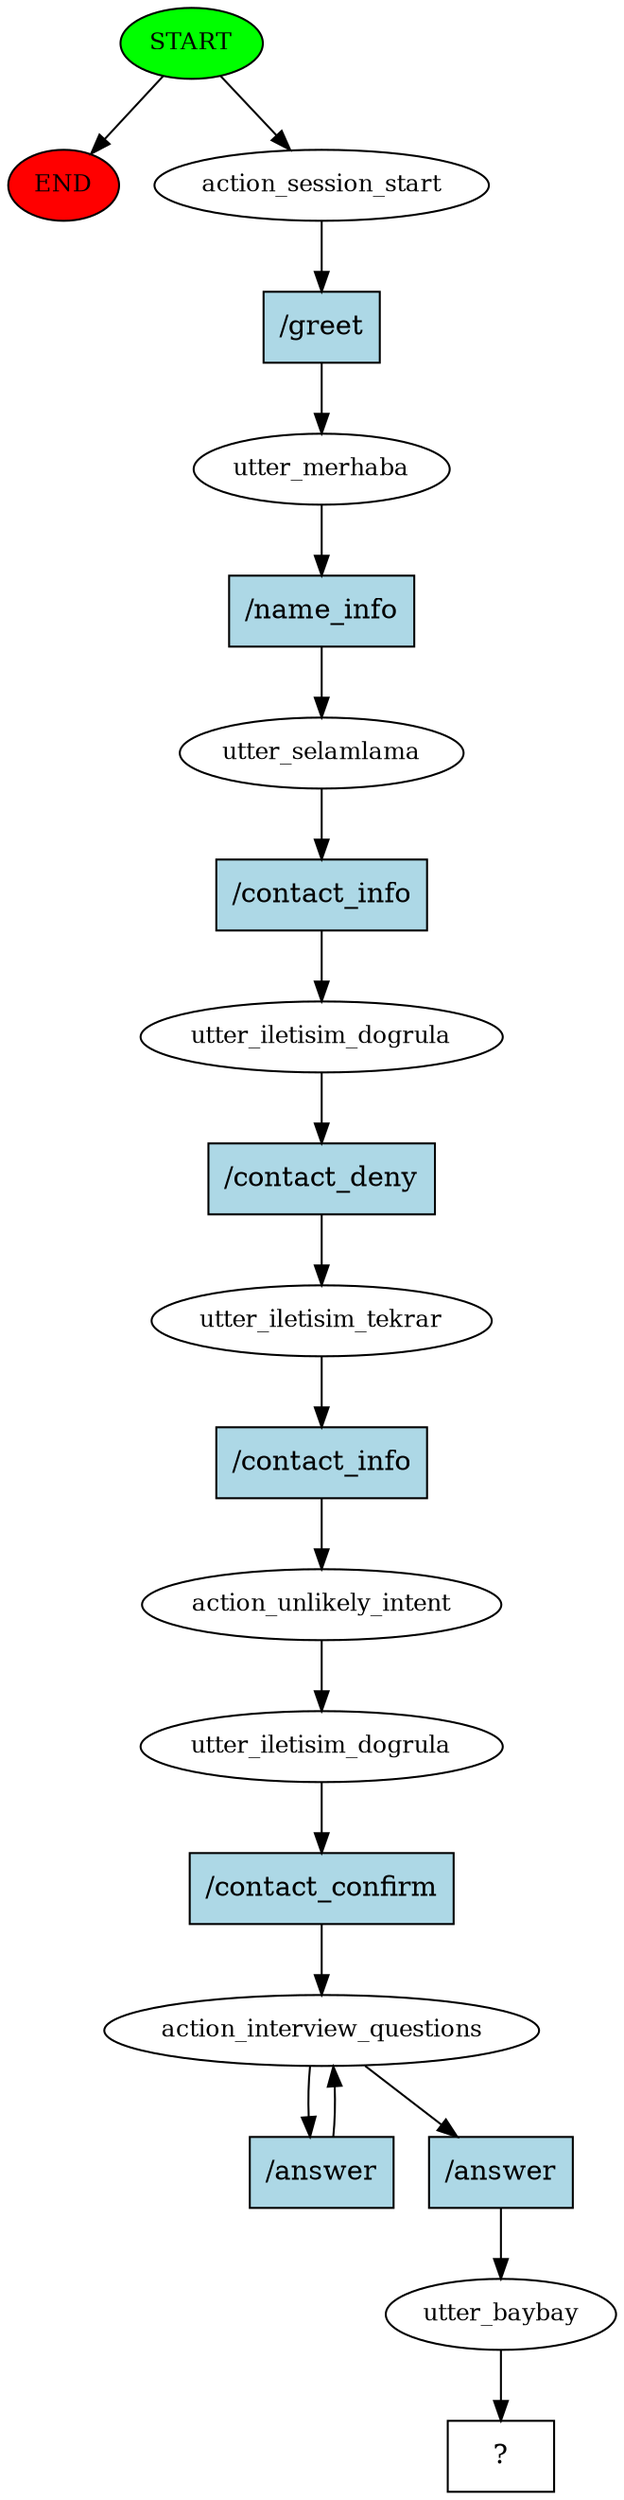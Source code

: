 digraph  {
0 [class="start active", fillcolor=green, fontsize=12, label=START, style=filled];
"-1" [class=end, fillcolor=red, fontsize=12, label=END, style=filled];
1 [class=active, fontsize=12, label=action_session_start];
2 [class=active, fontsize=12, label=utter_merhaba];
3 [class=active, fontsize=12, label=utter_selamlama];
4 [class=active, fontsize=12, label=utter_iletisim_dogrula];
5 [class=active, fontsize=12, label=utter_iletisim_tekrar];
6 [class=active, fontsize=12, label=action_unlikely_intent];
7 [class=active, fontsize=12, label=utter_iletisim_dogrula];
8 [class=active, fontsize=12, label=action_interview_questions];
13 [class=active, fontsize=12, label=utter_baybay];
14 [class="intent dashed active", label="  ?  ", shape=rect];
15 [class="intent active", fillcolor=lightblue, label="/greet", shape=rect, style=filled];
16 [class="intent active", fillcolor=lightblue, label="/name_info", shape=rect, style=filled];
17 [class="intent active", fillcolor=lightblue, label="/contact_info", shape=rect, style=filled];
18 [class="intent active", fillcolor=lightblue, label="/contact_deny", shape=rect, style=filled];
19 [class="intent active", fillcolor=lightblue, label="/contact_info", shape=rect, style=filled];
20 [class="intent active", fillcolor=lightblue, label="/contact_confirm", shape=rect, style=filled];
21 [class="intent active", fillcolor=lightblue, label="/answer", shape=rect, style=filled];
22 [class="intent active", fillcolor=lightblue, label="/answer", shape=rect, style=filled];
0 -> "-1"  [class="", key=NONE, label=""];
0 -> 1  [class=active, key=NONE, label=""];
1 -> 15  [class=active, key=0];
2 -> 16  [class=active, key=0];
3 -> 17  [class=active, key=0];
4 -> 18  [class=active, key=0];
5 -> 19  [class=active, key=0];
6 -> 7  [class=active, key=NONE, label=""];
7 -> 20  [class=active, key=0];
8 -> 21  [class=active, key=0];
8 -> 22  [class=active, key=0];
13 -> 14  [class=active, key=NONE, label=""];
15 -> 2  [class=active, key=0];
16 -> 3  [class=active, key=0];
17 -> 4  [class=active, key=0];
18 -> 5  [class=active, key=0];
19 -> 6  [class=active, key=0];
20 -> 8  [class=active, key=0];
21 -> 8  [class=active, key=0];
22 -> 13  [class=active, key=0];
}
